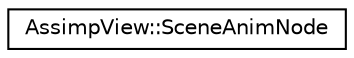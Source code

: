 digraph "Graphical Class Hierarchy"
{
  edge [fontname="Helvetica",fontsize="10",labelfontname="Helvetica",labelfontsize="10"];
  node [fontname="Helvetica",fontsize="10",shape=record];
  rankdir="LR";
  Node1 [label="AssimpView::SceneAnimNode",height=0.2,width=0.4,color="black", fillcolor="white", style="filled",URL="$struct_assimp_view_1_1_scene_anim_node.html"];
}
